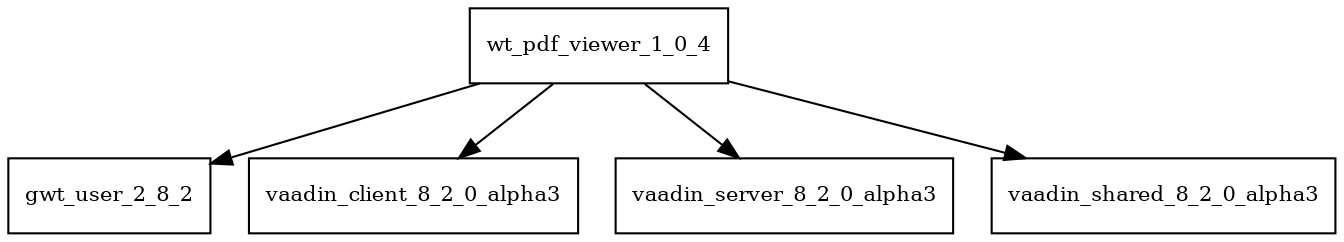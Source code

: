 digraph wt_pdf_viewer_1_0_4_dependencies {
  node [shape = box, fontsize=10.0];
  wt_pdf_viewer_1_0_4 -> gwt_user_2_8_2;
  wt_pdf_viewer_1_0_4 -> vaadin_client_8_2_0_alpha3;
  wt_pdf_viewer_1_0_4 -> vaadin_server_8_2_0_alpha3;
  wt_pdf_viewer_1_0_4 -> vaadin_shared_8_2_0_alpha3;
}
